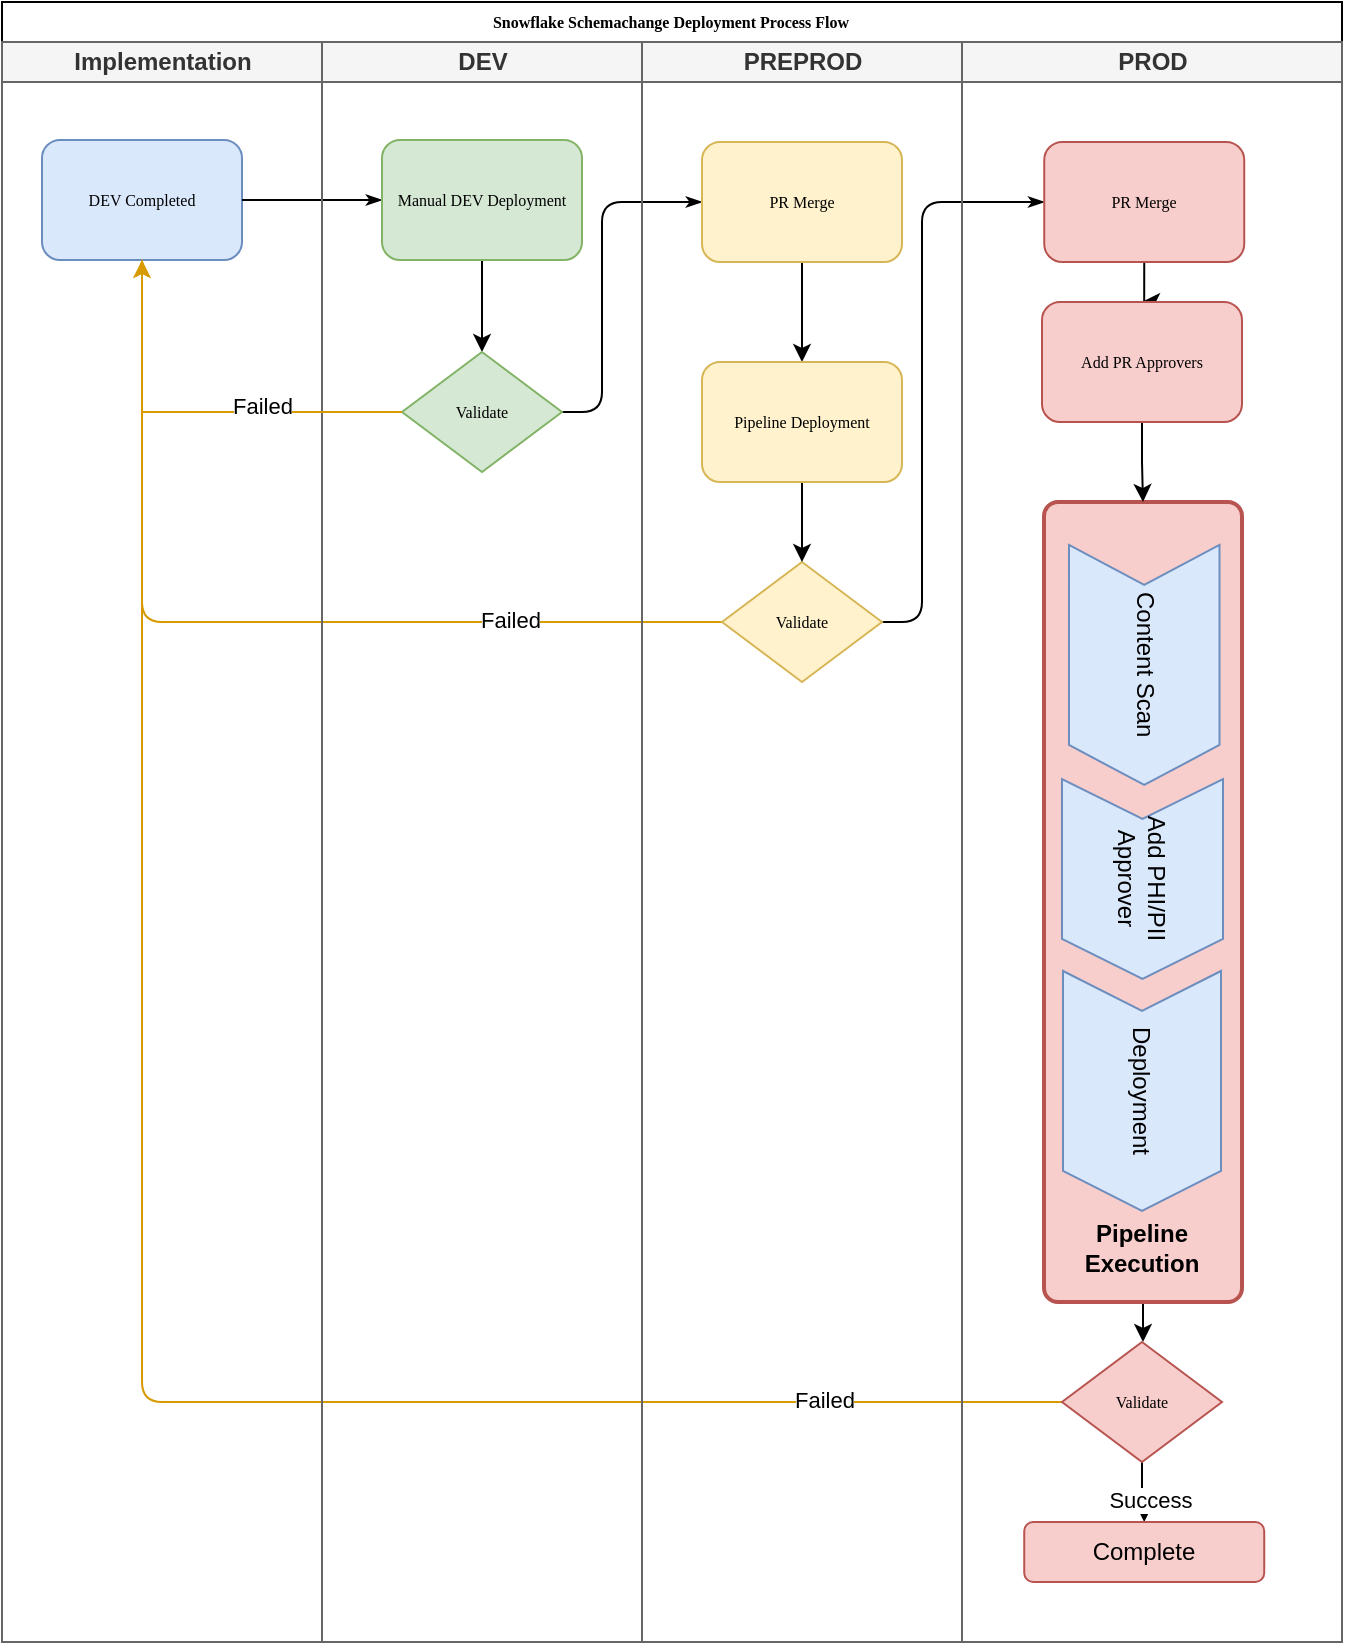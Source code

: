 <mxfile version="24.7.10">
  <diagram name="Page-1" id="74e2e168-ea6b-b213-b513-2b3c1d86103e">
    <mxGraphModel dx="798" dy="471" grid="1" gridSize="10" guides="1" tooltips="1" connect="1" arrows="1" fold="1" page="1" pageScale="1" pageWidth="1100" pageHeight="850" background="none" math="0" shadow="0">
      <root>
        <mxCell id="0" />
        <mxCell id="1" parent="0" />
        <mxCell id="77e6c97f196da883-1" value="Snowflake Schemachange Deployment Process Flow&amp;nbsp;" style="swimlane;html=1;childLayout=stackLayout;startSize=20;rounded=0;shadow=0;labelBackgroundColor=none;strokeWidth=1;fontFamily=Verdana;fontSize=8;align=center;" parent="1" vertex="1">
          <mxGeometry x="320" y="430" width="670" height="820" as="geometry" />
        </mxCell>
        <mxCell id="77e6c97f196da883-2" value="Implementation" style="swimlane;html=1;startSize=20;fillColor=#f5f5f5;fontColor=#333333;strokeColor=#666666;" parent="77e6c97f196da883-1" vertex="1">
          <mxGeometry y="20" width="160" height="800" as="geometry" />
        </mxCell>
        <mxCell id="77e6c97f196da883-8" value="DEV Completed" style="rounded=1;whiteSpace=wrap;html=1;shadow=0;labelBackgroundColor=none;strokeWidth=1;fontFamily=Verdana;fontSize=8;align=center;fillColor=#dae8fc;strokeColor=#6c8ebf;" parent="77e6c97f196da883-2" vertex="1">
          <mxGeometry x="20" y="49" width="100" height="60" as="geometry" />
        </mxCell>
        <mxCell id="77e6c97f196da883-26" style="edgeStyle=orthogonalEdgeStyle;rounded=1;html=1;labelBackgroundColor=none;startArrow=none;startFill=0;startSize=5;endArrow=classicThin;endFill=1;endSize=5;jettySize=auto;orthogonalLoop=1;strokeWidth=1;fontFamily=Verdana;fontSize=8" parent="77e6c97f196da883-1" source="77e6c97f196da883-8" target="77e6c97f196da883-11" edge="1">
          <mxGeometry relative="1" as="geometry" />
        </mxCell>
        <mxCell id="77e6c97f196da883-28" style="edgeStyle=orthogonalEdgeStyle;rounded=1;html=1;labelBackgroundColor=none;startArrow=none;startFill=0;startSize=5;endArrow=classicThin;endFill=1;endSize=5;jettySize=auto;orthogonalLoop=1;strokeWidth=1;fontFamily=Verdana;fontSize=8;exitX=1;exitY=0.5;exitDx=0;exitDy=0;entryX=0;entryY=0.5;entryDx=0;entryDy=0;" parent="77e6c97f196da883-1" source="xj1-G3i19I13nu__vCrl-2" target="77e6c97f196da883-12" edge="1">
          <mxGeometry relative="1" as="geometry">
            <mxPoint x="290" y="205" as="sourcePoint" />
            <Array as="points">
              <mxPoint x="300" y="205" />
              <mxPoint x="300" y="100" />
            </Array>
          </mxGeometry>
        </mxCell>
        <mxCell id="77e6c97f196da883-30" style="edgeStyle=orthogonalEdgeStyle;rounded=1;html=1;labelBackgroundColor=none;startArrow=none;startFill=0;startSize=5;endArrow=classicThin;endFill=1;endSize=5;jettySize=auto;orthogonalLoop=1;strokeWidth=1;fontFamily=Verdana;fontSize=8;entryX=0.5;entryY=1;entryDx=0;entryDy=0;fillColor=#ffe6cc;strokeColor=#d79b00;" parent="77e6c97f196da883-1" source="77e6c97f196da883-13" target="77e6c97f196da883-8" edge="1">
          <mxGeometry relative="1" as="geometry">
            <mxPoint x="240" y="235" as="targetPoint" />
            <Array as="points">
              <mxPoint x="70" y="310" />
            </Array>
          </mxGeometry>
        </mxCell>
        <mxCell id="xj1-G3i19I13nu__vCrl-8" value="Failed" style="edgeLabel;html=1;align=center;verticalAlign=middle;resizable=0;points=[];" vertex="1" connectable="0" parent="77e6c97f196da883-30">
          <mxGeometry x="-0.548" y="-1" relative="1" as="geometry">
            <mxPoint as="offset" />
          </mxGeometry>
        </mxCell>
        <mxCell id="77e6c97f196da883-31" style="edgeStyle=orthogonalEdgeStyle;rounded=1;html=1;labelBackgroundColor=none;startArrow=none;startFill=0;startSize=5;endArrow=classicThin;endFill=1;endSize=5;jettySize=auto;orthogonalLoop=1;strokeWidth=1;fontFamily=Verdana;fontSize=8;entryX=0.5;entryY=1;entryDx=0;entryDy=0;fillColor=#ffe6cc;strokeColor=#d79b00;exitX=0;exitY=0.5;exitDx=0;exitDy=0;" parent="77e6c97f196da883-1" source="xj1-G3i19I13nu__vCrl-77" target="77e6c97f196da883-8" edge="1">
          <mxGeometry relative="1" as="geometry">
            <mxPoint x="440" y="370" as="sourcePoint" />
            <mxPoint x="240" y="235" as="targetPoint" />
          </mxGeometry>
        </mxCell>
        <mxCell id="xj1-G3i19I13nu__vCrl-79" value="Failed" style="edgeLabel;html=1;align=center;verticalAlign=middle;resizable=0;points=[];" vertex="1" connectable="0" parent="77e6c97f196da883-31">
          <mxGeometry x="-0.769" y="-1" relative="1" as="geometry">
            <mxPoint as="offset" />
          </mxGeometry>
        </mxCell>
        <mxCell id="77e6c97f196da883-33" style="edgeStyle=orthogonalEdgeStyle;rounded=1;html=1;labelBackgroundColor=none;startArrow=none;startFill=0;startSize=5;endArrow=classicThin;endFill=1;endSize=5;jettySize=auto;orthogonalLoop=1;strokeWidth=1;fontFamily=Verdana;fontSize=8;entryX=0;entryY=0.5;entryDx=0;entryDy=0;" parent="77e6c97f196da883-1" source="77e6c97f196da883-13" target="77e6c97f196da883-15" edge="1">
          <mxGeometry relative="1" as="geometry">
            <Array as="points">
              <mxPoint x="460" y="310" />
              <mxPoint x="460" y="100" />
            </Array>
          </mxGeometry>
        </mxCell>
        <mxCell id="77e6c97f196da883-3" value="DEV" style="swimlane;html=1;startSize=20;fillColor=#f5f5f5;fontColor=#333333;strokeColor=#666666;" parent="77e6c97f196da883-1" vertex="1">
          <mxGeometry x="160" y="20" width="160" height="800" as="geometry" />
        </mxCell>
        <mxCell id="xj1-G3i19I13nu__vCrl-1" style="edgeStyle=orthogonalEdgeStyle;rounded=0;orthogonalLoop=1;jettySize=auto;html=1;exitX=0.5;exitY=1;exitDx=0;exitDy=0;" edge="1" parent="77e6c97f196da883-3" source="77e6c97f196da883-11">
          <mxGeometry relative="1" as="geometry">
            <mxPoint x="80" y="155" as="targetPoint" />
          </mxGeometry>
        </mxCell>
        <mxCell id="77e6c97f196da883-11" value="Manual DEV Deployment" style="rounded=1;whiteSpace=wrap;html=1;shadow=0;labelBackgroundColor=none;strokeWidth=1;fontFamily=Verdana;fontSize=8;align=center;fillColor=#d5e8d4;strokeColor=#82b366;" parent="77e6c97f196da883-3" vertex="1">
          <mxGeometry x="30" y="49" width="100" height="60" as="geometry" />
        </mxCell>
        <mxCell id="xj1-G3i19I13nu__vCrl-2" value="Validate" style="rhombus;whiteSpace=wrap;html=1;rounded=0;shadow=0;labelBackgroundColor=none;strokeWidth=1;fontFamily=Verdana;fontSize=8;align=center;fillColor=#d5e8d4;strokeColor=#82b366;" vertex="1" parent="77e6c97f196da883-3">
          <mxGeometry x="40" y="155" width="80" height="60" as="geometry" />
        </mxCell>
        <mxCell id="77e6c97f196da883-4" value="PREPROD" style="swimlane;html=1;startSize=20;fillColor=#f5f5f5;fontColor=#333333;strokeColor=#666666;" parent="77e6c97f196da883-1" vertex="1">
          <mxGeometry x="320" y="20" width="160" height="800" as="geometry" />
        </mxCell>
        <mxCell id="xj1-G3i19I13nu__vCrl-6" style="edgeStyle=orthogonalEdgeStyle;rounded=0;orthogonalLoop=1;jettySize=auto;html=1;" edge="1" parent="77e6c97f196da883-4" source="77e6c97f196da883-12" target="xj1-G3i19I13nu__vCrl-5">
          <mxGeometry relative="1" as="geometry" />
        </mxCell>
        <mxCell id="77e6c97f196da883-12" value="PR Merge" style="rounded=1;whiteSpace=wrap;html=1;shadow=0;labelBackgroundColor=none;strokeWidth=1;fontFamily=Verdana;fontSize=8;align=center;fillColor=#fff2cc;strokeColor=#d6b656;" parent="77e6c97f196da883-4" vertex="1">
          <mxGeometry x="30" y="50" width="100" height="60" as="geometry" />
        </mxCell>
        <mxCell id="77e6c97f196da883-13" value="Validate" style="rhombus;whiteSpace=wrap;html=1;rounded=0;shadow=0;labelBackgroundColor=none;strokeWidth=1;fontFamily=Verdana;fontSize=8;align=center;fillColor=#fff2cc;strokeColor=#d6b656;" parent="77e6c97f196da883-4" vertex="1">
          <mxGeometry x="40" y="260" width="80" height="60" as="geometry" />
        </mxCell>
        <mxCell id="xj1-G3i19I13nu__vCrl-7" style="edgeStyle=orthogonalEdgeStyle;rounded=0;orthogonalLoop=1;jettySize=auto;html=1;exitX=0.5;exitY=1;exitDx=0;exitDy=0;entryX=0.5;entryY=0;entryDx=0;entryDy=0;" edge="1" parent="77e6c97f196da883-4" source="xj1-G3i19I13nu__vCrl-5" target="77e6c97f196da883-13">
          <mxGeometry relative="1" as="geometry" />
        </mxCell>
        <mxCell id="xj1-G3i19I13nu__vCrl-5" value="Pipeline Deployment" style="rounded=1;whiteSpace=wrap;html=1;shadow=0;labelBackgroundColor=none;strokeWidth=1;fontFamily=Verdana;fontSize=8;align=center;fillColor=#fff2cc;strokeColor=#d6b656;" vertex="1" parent="77e6c97f196da883-4">
          <mxGeometry x="30" y="160" width="100" height="60" as="geometry" />
        </mxCell>
        <mxCell id="77e6c97f196da883-5" value="PROD" style="swimlane;html=1;startSize=20;fillColor=#f5f5f5;fontColor=#333333;strokeColor=#666666;" parent="77e6c97f196da883-1" vertex="1">
          <mxGeometry x="480" y="20" width="190" height="800" as="geometry" />
        </mxCell>
        <mxCell id="xj1-G3i19I13nu__vCrl-87" style="edgeStyle=orthogonalEdgeStyle;rounded=0;orthogonalLoop=1;jettySize=auto;html=1;exitX=0.5;exitY=1;exitDx=0;exitDy=0;" edge="1" parent="77e6c97f196da883-5" source="77e6c97f196da883-15" target="xj1-G3i19I13nu__vCrl-86">
          <mxGeometry relative="1" as="geometry" />
        </mxCell>
        <mxCell id="77e6c97f196da883-15" value="PR Merge" style="rounded=1;whiteSpace=wrap;html=1;shadow=0;labelBackgroundColor=none;strokeWidth=1;fontFamily=Verdana;fontSize=8;align=center;fillColor=#f8cecc;strokeColor=#b85450;" parent="77e6c97f196da883-5" vertex="1">
          <mxGeometry x="41.12" y="50" width="100" height="60" as="geometry" />
        </mxCell>
        <mxCell id="xj1-G3i19I13nu__vCrl-78" style="edgeStyle=orthogonalEdgeStyle;rounded=0;orthogonalLoop=1;jettySize=auto;html=1;" edge="1" parent="77e6c97f196da883-5" source="xj1-G3i19I13nu__vCrl-75" target="xj1-G3i19I13nu__vCrl-77">
          <mxGeometry relative="1" as="geometry" />
        </mxCell>
        <mxCell id="xj1-G3i19I13nu__vCrl-75" value="" style="rounded=1;whiteSpace=wrap;html=1;absoluteArcSize=1;arcSize=14;strokeWidth=2;fillColor=#f8cecc;strokeColor=#b85450;" vertex="1" parent="77e6c97f196da883-5">
          <mxGeometry x="41" y="230" width="99" height="400" as="geometry" />
        </mxCell>
        <mxCell id="xj1-G3i19I13nu__vCrl-73" value="Add PHI/PII Approver" style="shape=step;perimeter=stepPerimeter;fixedSize=1;points=[];whiteSpace=wrap;html=1;rotation=90;fillColor=#dae8fc;strokeColor=#6c8ebf;" vertex="1" parent="77e6c97f196da883-5">
          <mxGeometry x="40.25" y="378.25" width="100" height="80.5" as="geometry" />
        </mxCell>
        <mxCell id="xj1-G3i19I13nu__vCrl-71" value="Content Scan" style="shape=step;perimeter=stepPerimeter;fixedSize=1;points=[];whiteSpace=wrap;html=1;rotation=90;fillColor=#dae8fc;strokeColor=#6c8ebf;" vertex="1" parent="77e6c97f196da883-5">
          <mxGeometry x="31.12" y="273.87" width="120" height="75.25" as="geometry" />
        </mxCell>
        <mxCell id="xj1-G3i19I13nu__vCrl-74" value="Deployment" style="shape=step;perimeter=stepPerimeter;fixedSize=1;points=[];whiteSpace=wrap;html=1;rotation=90;fillColor=#dae8fc;strokeColor=#6c8ebf;" vertex="1" parent="77e6c97f196da883-5">
          <mxGeometry x="30" y="485" width="120" height="79" as="geometry" />
        </mxCell>
        <mxCell id="xj1-G3i19I13nu__vCrl-76" value="&lt;b&gt;Pipeline Execution&lt;/b&gt;" style="text;html=1;align=center;verticalAlign=middle;whiteSpace=wrap;rounded=0;" vertex="1" parent="77e6c97f196da883-5">
          <mxGeometry x="60" y="588" width="60" height="30" as="geometry" />
        </mxCell>
        <mxCell id="xj1-G3i19I13nu__vCrl-84" style="edgeStyle=orthogonalEdgeStyle;rounded=0;orthogonalLoop=1;jettySize=auto;html=1;exitX=0.5;exitY=1;exitDx=0;exitDy=0;" edge="1" parent="77e6c97f196da883-5" source="xj1-G3i19I13nu__vCrl-77" target="xj1-G3i19I13nu__vCrl-80">
          <mxGeometry relative="1" as="geometry" />
        </mxCell>
        <mxCell id="xj1-G3i19I13nu__vCrl-85" value="Success" style="edgeLabel;html=1;align=center;verticalAlign=middle;resizable=0;points=[];" vertex="1" connectable="0" parent="xj1-G3i19I13nu__vCrl-84">
          <mxGeometry x="0.193" y="4" relative="1" as="geometry">
            <mxPoint as="offset" />
          </mxGeometry>
        </mxCell>
        <mxCell id="xj1-G3i19I13nu__vCrl-77" value="Validate" style="rhombus;whiteSpace=wrap;html=1;rounded=0;shadow=0;labelBackgroundColor=none;strokeWidth=1;fontFamily=Verdana;fontSize=8;align=center;fillColor=#f8cecc;strokeColor=#b85450;" vertex="1" parent="77e6c97f196da883-5">
          <mxGeometry x="50" y="650" width="80" height="60" as="geometry" />
        </mxCell>
        <mxCell id="xj1-G3i19I13nu__vCrl-80" value="Complete" style="rounded=1;whiteSpace=wrap;html=1;fillColor=#f8cecc;strokeColor=#b85450;" vertex="1" parent="77e6c97f196da883-5">
          <mxGeometry x="31.12" y="740" width="120" height="30" as="geometry" />
        </mxCell>
        <mxCell id="xj1-G3i19I13nu__vCrl-88" style="edgeStyle=orthogonalEdgeStyle;rounded=0;orthogonalLoop=1;jettySize=auto;html=1;exitX=0.5;exitY=1;exitDx=0;exitDy=0;entryX=0.5;entryY=0;entryDx=0;entryDy=0;" edge="1" parent="77e6c97f196da883-5" source="xj1-G3i19I13nu__vCrl-86" target="xj1-G3i19I13nu__vCrl-75">
          <mxGeometry relative="1" as="geometry" />
        </mxCell>
        <mxCell id="xj1-G3i19I13nu__vCrl-86" value="Add PR Approvers" style="rounded=1;whiteSpace=wrap;html=1;shadow=0;labelBackgroundColor=none;strokeWidth=1;fontFamily=Verdana;fontSize=8;align=center;fillColor=#f8cecc;strokeColor=#b85450;" vertex="1" parent="77e6c97f196da883-5">
          <mxGeometry x="40" y="130" width="100" height="60" as="geometry" />
        </mxCell>
        <mxCell id="xj1-G3i19I13nu__vCrl-3" style="edgeStyle=orthogonalEdgeStyle;rounded=0;orthogonalLoop=1;jettySize=auto;html=1;fillColor=#ffe6cc;strokeColor=#d79b00;" edge="1" parent="77e6c97f196da883-1" source="xj1-G3i19I13nu__vCrl-2" target="77e6c97f196da883-8">
          <mxGeometry relative="1" as="geometry" />
        </mxCell>
        <mxCell id="xj1-G3i19I13nu__vCrl-9" value="Failed" style="edgeLabel;html=1;align=center;verticalAlign=middle;resizable=0;points=[];" vertex="1" connectable="0" parent="xj1-G3i19I13nu__vCrl-3">
          <mxGeometry x="-0.317" y="-3" relative="1" as="geometry">
            <mxPoint as="offset" />
          </mxGeometry>
        </mxCell>
      </root>
    </mxGraphModel>
  </diagram>
</mxfile>
